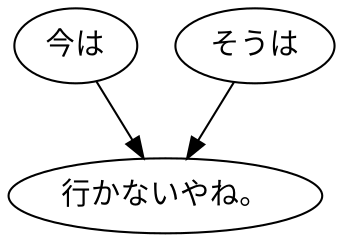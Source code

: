 digraph graph8766 {
	node0 [label="今は"];
	node1 [label="そうは"];
	node2 [label="行かないやね。"];
	node0 -> node2;
	node1 -> node2;
}
